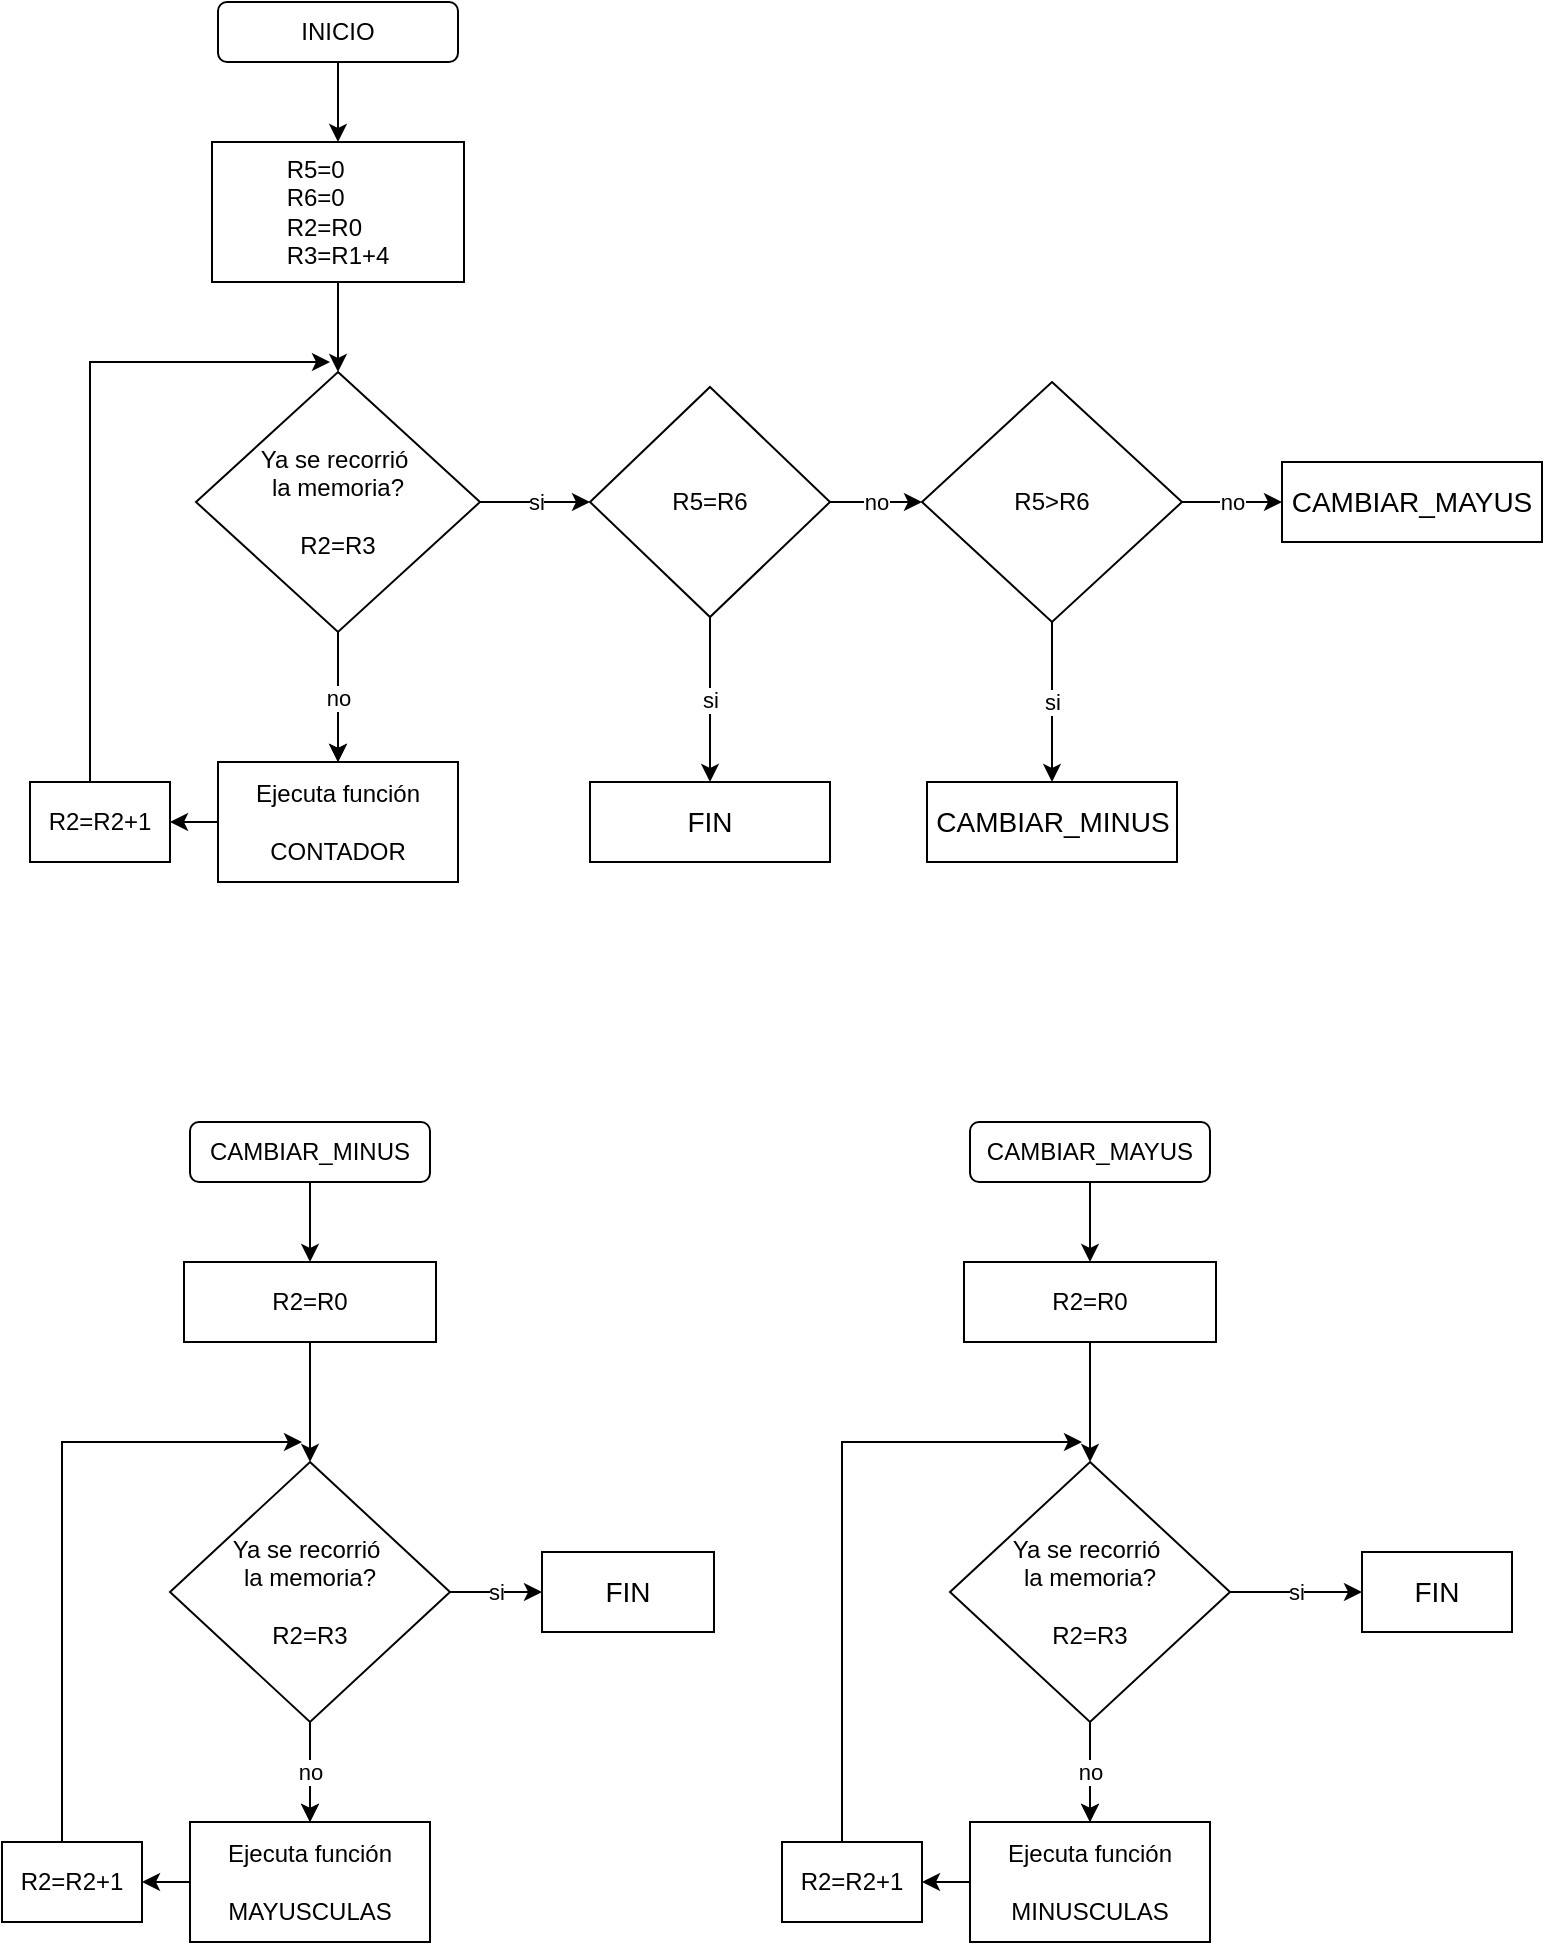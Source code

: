 <mxfile version="13.8.0" type="github" pages="3">
  <diagram id="C5RBs43oDa-KdzZeNtuy" name="Page-1">
    <mxGraphModel dx="1422" dy="705" grid="1" gridSize="10" guides="1" tooltips="1" connect="1" arrows="1" fold="1" page="1" pageScale="1" pageWidth="827" pageHeight="1169" math="0" shadow="0">
      <root>
        <mxCell id="WIyWlLk6GJQsqaUBKTNV-0" />
        <mxCell id="WIyWlLk6GJQsqaUBKTNV-1" parent="WIyWlLk6GJQsqaUBKTNV-0" />
        <mxCell id="89t1K8inDwd8tsoA2nRW-6" style="edgeStyle=orthogonalEdgeStyle;rounded=0;orthogonalLoop=1;jettySize=auto;html=1;" edge="1" parent="WIyWlLk6GJQsqaUBKTNV-1" source="89t1K8inDwd8tsoA2nRW-0" target="89t1K8inDwd8tsoA2nRW-1">
          <mxGeometry relative="1" as="geometry" />
        </mxCell>
        <mxCell id="89t1K8inDwd8tsoA2nRW-0" value="INICIO" style="rounded=1;whiteSpace=wrap;html=1;" vertex="1" parent="WIyWlLk6GJQsqaUBKTNV-1">
          <mxGeometry x="148" y="40" width="120" height="30" as="geometry" />
        </mxCell>
        <mxCell id="89t1K8inDwd8tsoA2nRW-7" style="edgeStyle=orthogonalEdgeStyle;rounded=0;orthogonalLoop=1;jettySize=auto;html=1;" edge="1" parent="WIyWlLk6GJQsqaUBKTNV-1" source="89t1K8inDwd8tsoA2nRW-1" target="89t1K8inDwd8tsoA2nRW-2">
          <mxGeometry relative="1" as="geometry" />
        </mxCell>
        <mxCell id="89t1K8inDwd8tsoA2nRW-1" value="&lt;div style=&quot;text-align: justify&quot;&gt;&lt;span&gt;R5=0&lt;/span&gt;&lt;/div&gt;&lt;div style=&quot;text-align: justify&quot;&gt;&lt;span&gt;R6=0&lt;/span&gt;&lt;/div&gt;&lt;div style=&quot;text-align: justify&quot;&gt;&lt;span&gt;R2=R0&lt;/span&gt;&lt;/div&gt;&lt;div style=&quot;text-align: justify&quot;&gt;&lt;span&gt;R3=R1+4&lt;/span&gt;&lt;/div&gt;" style="rounded=0;whiteSpace=wrap;html=1;align=center;" vertex="1" parent="WIyWlLk6GJQsqaUBKTNV-1">
          <mxGeometry x="145" y="110" width="126" height="70" as="geometry" />
        </mxCell>
        <mxCell id="89t1K8inDwd8tsoA2nRW-8" style="edgeStyle=orthogonalEdgeStyle;rounded=0;orthogonalLoop=1;jettySize=auto;html=1;" edge="1" parent="WIyWlLk6GJQsqaUBKTNV-1" source="89t1K8inDwd8tsoA2nRW-2" target="89t1K8inDwd8tsoA2nRW-3">
          <mxGeometry relative="1" as="geometry" />
        </mxCell>
        <mxCell id="89t1K8inDwd8tsoA2nRW-13" value="no" style="edgeStyle=orthogonalEdgeStyle;rounded=0;orthogonalLoop=1;jettySize=auto;html=1;" edge="1" parent="WIyWlLk6GJQsqaUBKTNV-1" source="89t1K8inDwd8tsoA2nRW-2" target="89t1K8inDwd8tsoA2nRW-3">
          <mxGeometry relative="1" as="geometry" />
        </mxCell>
        <mxCell id="89t1K8inDwd8tsoA2nRW-25" value="si" style="edgeStyle=orthogonalEdgeStyle;rounded=0;orthogonalLoop=1;jettySize=auto;html=1;entryX=0;entryY=0.5;entryDx=0;entryDy=0;" edge="1" parent="WIyWlLk6GJQsqaUBKTNV-1" source="89t1K8inDwd8tsoA2nRW-2" target="89t1K8inDwd8tsoA2nRW-14">
          <mxGeometry relative="1" as="geometry" />
        </mxCell>
        <mxCell id="89t1K8inDwd8tsoA2nRW-2" value="Ya se recorrió&amp;nbsp;&lt;br&gt;la memoria?&lt;br&gt;&lt;br&gt;R2=R3" style="rhombus;whiteSpace=wrap;html=1;" vertex="1" parent="WIyWlLk6GJQsqaUBKTNV-1">
          <mxGeometry x="137" y="225" width="142" height="130" as="geometry" />
        </mxCell>
        <mxCell id="89t1K8inDwd8tsoA2nRW-9" style="edgeStyle=orthogonalEdgeStyle;rounded=0;orthogonalLoop=1;jettySize=auto;html=1;" edge="1" parent="WIyWlLk6GJQsqaUBKTNV-1" source="89t1K8inDwd8tsoA2nRW-3" target="89t1K8inDwd8tsoA2nRW-4">
          <mxGeometry relative="1" as="geometry" />
        </mxCell>
        <mxCell id="89t1K8inDwd8tsoA2nRW-3" value="Ejecuta función&lt;br&gt;&lt;br&gt;CONTADOR" style="rounded=0;whiteSpace=wrap;html=1;" vertex="1" parent="WIyWlLk6GJQsqaUBKTNV-1">
          <mxGeometry x="148" y="420" width="120" height="60" as="geometry" />
        </mxCell>
        <mxCell id="89t1K8inDwd8tsoA2nRW-12" style="edgeStyle=orthogonalEdgeStyle;rounded=0;orthogonalLoop=1;jettySize=auto;html=1;" edge="1" parent="WIyWlLk6GJQsqaUBKTNV-1" source="89t1K8inDwd8tsoA2nRW-4">
          <mxGeometry relative="1" as="geometry">
            <mxPoint x="204" y="220" as="targetPoint" />
            <Array as="points">
              <mxPoint x="84" y="220" />
            </Array>
          </mxGeometry>
        </mxCell>
        <mxCell id="89t1K8inDwd8tsoA2nRW-4" value="R2=R2+1" style="rounded=0;whiteSpace=wrap;html=1;" vertex="1" parent="WIyWlLk6GJQsqaUBKTNV-1">
          <mxGeometry x="54" y="430" width="70" height="40" as="geometry" />
        </mxCell>
        <mxCell id="89t1K8inDwd8tsoA2nRW-18" value="si" style="edgeStyle=orthogonalEdgeStyle;rounded=0;orthogonalLoop=1;jettySize=auto;html=1;entryX=0.5;entryY=0;entryDx=0;entryDy=0;" edge="1" parent="WIyWlLk6GJQsqaUBKTNV-1" source="89t1K8inDwd8tsoA2nRW-14" target="89t1K8inDwd8tsoA2nRW-16">
          <mxGeometry relative="1" as="geometry" />
        </mxCell>
        <mxCell id="89t1K8inDwd8tsoA2nRW-20" value="no" style="edgeStyle=orthogonalEdgeStyle;rounded=0;orthogonalLoop=1;jettySize=auto;html=1;entryX=0;entryY=0.5;entryDx=0;entryDy=0;" edge="1" parent="WIyWlLk6GJQsqaUBKTNV-1" source="89t1K8inDwd8tsoA2nRW-14" target="89t1K8inDwd8tsoA2nRW-19">
          <mxGeometry relative="1" as="geometry" />
        </mxCell>
        <mxCell id="89t1K8inDwd8tsoA2nRW-14" value="R5=R6" style="rhombus;whiteSpace=wrap;html=1;" vertex="1" parent="WIyWlLk6GJQsqaUBKTNV-1">
          <mxGeometry x="334" y="232.5" width="120" height="115" as="geometry" />
        </mxCell>
        <mxCell id="89t1K8inDwd8tsoA2nRW-16" value="&lt;font style=&quot;font-size: 14px&quot;&gt;FIN&lt;/font&gt;" style="rounded=0;whiteSpace=wrap;html=1;" vertex="1" parent="WIyWlLk6GJQsqaUBKTNV-1">
          <mxGeometry x="334" y="430" width="120" height="40" as="geometry" />
        </mxCell>
        <mxCell id="89t1K8inDwd8tsoA2nRW-22" value="si" style="edgeStyle=orthogonalEdgeStyle;rounded=0;orthogonalLoop=1;jettySize=auto;html=1;" edge="1" parent="WIyWlLk6GJQsqaUBKTNV-1" source="89t1K8inDwd8tsoA2nRW-19" target="89t1K8inDwd8tsoA2nRW-21">
          <mxGeometry relative="1" as="geometry" />
        </mxCell>
        <mxCell id="89t1K8inDwd8tsoA2nRW-24" value="no" style="edgeStyle=orthogonalEdgeStyle;rounded=0;orthogonalLoop=1;jettySize=auto;html=1;entryX=0;entryY=0.5;entryDx=0;entryDy=0;" edge="1" parent="WIyWlLk6GJQsqaUBKTNV-1" source="89t1K8inDwd8tsoA2nRW-19" target="89t1K8inDwd8tsoA2nRW-23">
          <mxGeometry relative="1" as="geometry" />
        </mxCell>
        <mxCell id="89t1K8inDwd8tsoA2nRW-19" value="&lt;font style=&quot;font-size: 12px ; background-color: rgb(255 , 255 , 255)&quot;&gt;R5&amp;gt;R6&lt;/font&gt;" style="rhombus;whiteSpace=wrap;html=1;" vertex="1" parent="WIyWlLk6GJQsqaUBKTNV-1">
          <mxGeometry x="500" y="230" width="130" height="120" as="geometry" />
        </mxCell>
        <mxCell id="89t1K8inDwd8tsoA2nRW-21" value="&lt;span style=&quot;font-size: 14px&quot;&gt;CAMBIAR_MINUS&lt;/span&gt;" style="rounded=0;whiteSpace=wrap;html=1;" vertex="1" parent="WIyWlLk6GJQsqaUBKTNV-1">
          <mxGeometry x="502.5" y="430" width="125" height="40" as="geometry" />
        </mxCell>
        <mxCell id="89t1K8inDwd8tsoA2nRW-23" value="&lt;span style=&quot;font-size: 14px&quot;&gt;CAMBIAR_MAYUS&lt;/span&gt;" style="rounded=0;whiteSpace=wrap;html=1;" vertex="1" parent="WIyWlLk6GJQsqaUBKTNV-1">
          <mxGeometry x="680" y="270" width="130" height="40" as="geometry" />
        </mxCell>
        <mxCell id="89t1K8inDwd8tsoA2nRW-26" style="edgeStyle=orthogonalEdgeStyle;rounded=0;orthogonalLoop=1;jettySize=auto;html=1;" edge="1" parent="WIyWlLk6GJQsqaUBKTNV-1" source="89t1K8inDwd8tsoA2nRW-27" target="89t1K8inDwd8tsoA2nRW-29">
          <mxGeometry relative="1" as="geometry" />
        </mxCell>
        <mxCell id="89t1K8inDwd8tsoA2nRW-27" value="CAMBIAR_MINUS" style="rounded=1;whiteSpace=wrap;html=1;" vertex="1" parent="WIyWlLk6GJQsqaUBKTNV-1">
          <mxGeometry x="134" y="600" width="120" height="30" as="geometry" />
        </mxCell>
        <mxCell id="89t1K8inDwd8tsoA2nRW-28" style="edgeStyle=orthogonalEdgeStyle;rounded=0;orthogonalLoop=1;jettySize=auto;html=1;" edge="1" parent="WIyWlLk6GJQsqaUBKTNV-1" source="89t1K8inDwd8tsoA2nRW-29" target="89t1K8inDwd8tsoA2nRW-32">
          <mxGeometry relative="1" as="geometry" />
        </mxCell>
        <mxCell id="89t1K8inDwd8tsoA2nRW-29" value="&lt;div style=&quot;text-align: justify&quot;&gt;&lt;br&gt;&lt;/div&gt;&lt;div style=&quot;text-align: justify&quot;&gt;&lt;span&gt;R2=R0&lt;/span&gt;&lt;/div&gt;&lt;div style=&quot;text-align: justify&quot;&gt;&lt;br&gt;&lt;/div&gt;" style="rounded=0;whiteSpace=wrap;html=1;align=center;" vertex="1" parent="WIyWlLk6GJQsqaUBKTNV-1">
          <mxGeometry x="131" y="670" width="126" height="40" as="geometry" />
        </mxCell>
        <mxCell id="89t1K8inDwd8tsoA2nRW-30" style="edgeStyle=orthogonalEdgeStyle;rounded=0;orthogonalLoop=1;jettySize=auto;html=1;" edge="1" parent="WIyWlLk6GJQsqaUBKTNV-1" source="89t1K8inDwd8tsoA2nRW-32" target="89t1K8inDwd8tsoA2nRW-34">
          <mxGeometry relative="1" as="geometry" />
        </mxCell>
        <mxCell id="89t1K8inDwd8tsoA2nRW-31" value="no" style="edgeStyle=orthogonalEdgeStyle;rounded=0;orthogonalLoop=1;jettySize=auto;html=1;" edge="1" parent="WIyWlLk6GJQsqaUBKTNV-1" source="89t1K8inDwd8tsoA2nRW-32" target="89t1K8inDwd8tsoA2nRW-34">
          <mxGeometry relative="1" as="geometry" />
        </mxCell>
        <mxCell id="e7DzdeP_VQEcc4Z1_HBv-3" value="si" style="edgeStyle=orthogonalEdgeStyle;rounded=0;orthogonalLoop=1;jettySize=auto;html=1;" edge="1" parent="WIyWlLk6GJQsqaUBKTNV-1" source="89t1K8inDwd8tsoA2nRW-32" target="e7DzdeP_VQEcc4Z1_HBv-0">
          <mxGeometry relative="1" as="geometry" />
        </mxCell>
        <mxCell id="89t1K8inDwd8tsoA2nRW-32" value="Ya se recorrió&amp;nbsp;&lt;br&gt;la memoria?&lt;br&gt;&lt;br&gt;R2=R3" style="rhombus;whiteSpace=wrap;html=1;" vertex="1" parent="WIyWlLk6GJQsqaUBKTNV-1">
          <mxGeometry x="124" y="770" width="140" height="130" as="geometry" />
        </mxCell>
        <mxCell id="89t1K8inDwd8tsoA2nRW-33" style="edgeStyle=orthogonalEdgeStyle;rounded=0;orthogonalLoop=1;jettySize=auto;html=1;" edge="1" parent="WIyWlLk6GJQsqaUBKTNV-1" source="89t1K8inDwd8tsoA2nRW-34" target="89t1K8inDwd8tsoA2nRW-36">
          <mxGeometry relative="1" as="geometry" />
        </mxCell>
        <mxCell id="89t1K8inDwd8tsoA2nRW-34" value="Ejecuta función&lt;br&gt;&lt;br&gt;MAYUSCULAS" style="rounded=0;whiteSpace=wrap;html=1;" vertex="1" parent="WIyWlLk6GJQsqaUBKTNV-1">
          <mxGeometry x="134" y="950" width="120" height="60" as="geometry" />
        </mxCell>
        <mxCell id="89t1K8inDwd8tsoA2nRW-35" style="edgeStyle=orthogonalEdgeStyle;rounded=0;orthogonalLoop=1;jettySize=auto;html=1;" edge="1" parent="WIyWlLk6GJQsqaUBKTNV-1" source="89t1K8inDwd8tsoA2nRW-36">
          <mxGeometry relative="1" as="geometry">
            <mxPoint x="190" y="760" as="targetPoint" />
            <Array as="points">
              <mxPoint x="70" y="760" />
            </Array>
          </mxGeometry>
        </mxCell>
        <mxCell id="89t1K8inDwd8tsoA2nRW-36" value="R2=R2+1" style="rounded=0;whiteSpace=wrap;html=1;" vertex="1" parent="WIyWlLk6GJQsqaUBKTNV-1">
          <mxGeometry x="40" y="960" width="70" height="40" as="geometry" />
        </mxCell>
        <mxCell id="89t1K8inDwd8tsoA2nRW-48" style="edgeStyle=orthogonalEdgeStyle;rounded=0;orthogonalLoop=1;jettySize=auto;html=1;" edge="1" parent="WIyWlLk6GJQsqaUBKTNV-1" source="89t1K8inDwd8tsoA2nRW-49" target="89t1K8inDwd8tsoA2nRW-51">
          <mxGeometry relative="1" as="geometry" />
        </mxCell>
        <mxCell id="89t1K8inDwd8tsoA2nRW-49" value="CAMBIAR_MAYUS" style="rounded=1;whiteSpace=wrap;html=1;" vertex="1" parent="WIyWlLk6GJQsqaUBKTNV-1">
          <mxGeometry x="524" y="600" width="120" height="30" as="geometry" />
        </mxCell>
        <mxCell id="89t1K8inDwd8tsoA2nRW-50" style="edgeStyle=orthogonalEdgeStyle;rounded=0;orthogonalLoop=1;jettySize=auto;html=1;" edge="1" parent="WIyWlLk6GJQsqaUBKTNV-1" source="89t1K8inDwd8tsoA2nRW-51" target="89t1K8inDwd8tsoA2nRW-54">
          <mxGeometry relative="1" as="geometry" />
        </mxCell>
        <mxCell id="89t1K8inDwd8tsoA2nRW-51" value="&lt;div style=&quot;text-align: justify&quot;&gt;&lt;br&gt;&lt;/div&gt;&lt;div style=&quot;text-align: justify&quot;&gt;&lt;span&gt;R2=R0&lt;/span&gt;&lt;/div&gt;&lt;div style=&quot;text-align: justify&quot;&gt;&lt;br&gt;&lt;/div&gt;" style="rounded=0;whiteSpace=wrap;html=1;align=center;" vertex="1" parent="WIyWlLk6GJQsqaUBKTNV-1">
          <mxGeometry x="521" y="670" width="126" height="40" as="geometry" />
        </mxCell>
        <mxCell id="89t1K8inDwd8tsoA2nRW-52" style="edgeStyle=orthogonalEdgeStyle;rounded=0;orthogonalLoop=1;jettySize=auto;html=1;" edge="1" parent="WIyWlLk6GJQsqaUBKTNV-1" source="89t1K8inDwd8tsoA2nRW-54" target="89t1K8inDwd8tsoA2nRW-56">
          <mxGeometry relative="1" as="geometry" />
        </mxCell>
        <mxCell id="89t1K8inDwd8tsoA2nRW-53" value="no" style="edgeStyle=orthogonalEdgeStyle;rounded=0;orthogonalLoop=1;jettySize=auto;html=1;" edge="1" parent="WIyWlLk6GJQsqaUBKTNV-1" source="89t1K8inDwd8tsoA2nRW-54" target="89t1K8inDwd8tsoA2nRW-56">
          <mxGeometry relative="1" as="geometry" />
        </mxCell>
        <mxCell id="e7DzdeP_VQEcc4Z1_HBv-2" value="si" style="edgeStyle=orthogonalEdgeStyle;rounded=0;orthogonalLoop=1;jettySize=auto;html=1;entryX=0;entryY=0.5;entryDx=0;entryDy=0;" edge="1" parent="WIyWlLk6GJQsqaUBKTNV-1" source="89t1K8inDwd8tsoA2nRW-54" target="e7DzdeP_VQEcc4Z1_HBv-1">
          <mxGeometry relative="1" as="geometry" />
        </mxCell>
        <mxCell id="89t1K8inDwd8tsoA2nRW-54" value="Ya se recorrió&amp;nbsp;&lt;br&gt;la memoria?&lt;br&gt;&lt;br&gt;R2=R3" style="rhombus;whiteSpace=wrap;html=1;" vertex="1" parent="WIyWlLk6GJQsqaUBKTNV-1">
          <mxGeometry x="514" y="770" width="140" height="130" as="geometry" />
        </mxCell>
        <mxCell id="89t1K8inDwd8tsoA2nRW-55" style="edgeStyle=orthogonalEdgeStyle;rounded=0;orthogonalLoop=1;jettySize=auto;html=1;" edge="1" parent="WIyWlLk6GJQsqaUBKTNV-1" source="89t1K8inDwd8tsoA2nRW-56" target="89t1K8inDwd8tsoA2nRW-58">
          <mxGeometry relative="1" as="geometry" />
        </mxCell>
        <mxCell id="89t1K8inDwd8tsoA2nRW-56" value="Ejecuta función&lt;br&gt;&lt;br&gt;MINUSCULAS" style="rounded=0;whiteSpace=wrap;html=1;" vertex="1" parent="WIyWlLk6GJQsqaUBKTNV-1">
          <mxGeometry x="524" y="950" width="120" height="60" as="geometry" />
        </mxCell>
        <mxCell id="89t1K8inDwd8tsoA2nRW-57" style="edgeStyle=orthogonalEdgeStyle;rounded=0;orthogonalLoop=1;jettySize=auto;html=1;" edge="1" parent="WIyWlLk6GJQsqaUBKTNV-1" source="89t1K8inDwd8tsoA2nRW-58">
          <mxGeometry relative="1" as="geometry">
            <mxPoint x="580" y="760" as="targetPoint" />
            <Array as="points">
              <mxPoint x="460" y="760" />
            </Array>
          </mxGeometry>
        </mxCell>
        <mxCell id="89t1K8inDwd8tsoA2nRW-58" value="R2=R2+1" style="rounded=0;whiteSpace=wrap;html=1;" vertex="1" parent="WIyWlLk6GJQsqaUBKTNV-1">
          <mxGeometry x="430" y="960" width="70" height="40" as="geometry" />
        </mxCell>
        <mxCell id="e7DzdeP_VQEcc4Z1_HBv-0" value="&lt;font style=&quot;font-size: 14px&quot;&gt;FIN&lt;/font&gt;" style="rounded=0;whiteSpace=wrap;html=1;" vertex="1" parent="WIyWlLk6GJQsqaUBKTNV-1">
          <mxGeometry x="310" y="815" width="86" height="40" as="geometry" />
        </mxCell>
        <mxCell id="e7DzdeP_VQEcc4Z1_HBv-1" value="&lt;font style=&quot;font-size: 14px&quot;&gt;FIN&lt;/font&gt;" style="rounded=0;whiteSpace=wrap;html=1;" vertex="1" parent="WIyWlLk6GJQsqaUBKTNV-1">
          <mxGeometry x="720" y="815" width="75" height="40" as="geometry" />
        </mxCell>
      </root>
    </mxGraphModel>
  </diagram>
  <diagram id="hPg3L0l-vN3o6uBZXiC8" name="CONTADOR">
    <mxGraphModel dx="1422" dy="705" grid="1" gridSize="10" guides="1" tooltips="1" connect="1" arrows="1" fold="1" page="1" pageScale="1" pageWidth="827" pageHeight="1169" math="0" shadow="0">
      <root>
        <mxCell id="yvXmaupym0Mjl4cTdjL--0" />
        <mxCell id="yvXmaupym0Mjl4cTdjL--1" parent="yvXmaupym0Mjl4cTdjL--0" />
        <mxCell id="CXgjUlLsjVravbrDy720-7" value="" style="edgeStyle=orthogonalEdgeStyle;rounded=0;orthogonalLoop=1;jettySize=auto;html=1;" edge="1" parent="yvXmaupym0Mjl4cTdjL--1" target="CXgjUlLsjVravbrDy720-3">
          <mxGeometry relative="1" as="geometry">
            <mxPoint x="100" y="80" as="sourcePoint" />
          </mxGeometry>
        </mxCell>
        <mxCell id="CXgjUlLsjVravbrDy720-10" value="si" style="edgeStyle=orthogonalEdgeStyle;rounded=0;orthogonalLoop=1;jettySize=auto;html=1;entryX=0;entryY=0.5;entryDx=0;entryDy=0;" edge="1" parent="yvXmaupym0Mjl4cTdjL--1" source="CXgjUlLsjVravbrDy720-3" target="CXgjUlLsjVravbrDy720-8">
          <mxGeometry relative="1" as="geometry" />
        </mxCell>
        <mxCell id="CXgjUlLsjVravbrDy720-11" value="no" style="edgeStyle=orthogonalEdgeStyle;rounded=0;orthogonalLoop=1;jettySize=auto;html=1;entryX=0.5;entryY=0;entryDx=0;entryDy=0;" edge="1" parent="yvXmaupym0Mjl4cTdjL--1" source="CXgjUlLsjVravbrDy720-3" target="CXgjUlLsjVravbrDy720-14">
          <mxGeometry relative="1" as="geometry">
            <mxPoint x="100" y="240" as="targetPoint" />
          </mxGeometry>
        </mxCell>
        <mxCell id="CXgjUlLsjVravbrDy720-3" value="R4=a" style="rhombus;whiteSpace=wrap;html=1;" vertex="1" parent="yvXmaupym0Mjl4cTdjL--1">
          <mxGeometry x="50" y="140" width="100" height="90" as="geometry" />
        </mxCell>
        <mxCell id="CXgjUlLsjVravbrDy720-30" style="edgeStyle=orthogonalEdgeStyle;rounded=0;orthogonalLoop=1;jettySize=auto;html=1;" edge="1" parent="yvXmaupym0Mjl4cTdjL--1" source="CXgjUlLsjVravbrDy720-8" target="CXgjUlLsjVravbrDy720-28">
          <mxGeometry relative="1" as="geometry" />
        </mxCell>
        <mxCell id="CXgjUlLsjVravbrDy720-8" value="cuenta minúscula&lt;br&gt;R6=R6+1&lt;br&gt;" style="rounded=0;whiteSpace=wrap;html=1;" vertex="1" parent="yvXmaupym0Mjl4cTdjL--1">
          <mxGeometry x="200" y="160" width="120" height="50" as="geometry" />
        </mxCell>
        <mxCell id="CXgjUlLsjVravbrDy720-35" style="edgeStyle=orthogonalEdgeStyle;rounded=0;orthogonalLoop=1;jettySize=auto;html=1;entryX=0.5;entryY=0;entryDx=0;entryDy=0;" edge="1" parent="yvXmaupym0Mjl4cTdjL--1" source="CXgjUlLsjVravbrDy720-12" target="CXgjUlLsjVravbrDy720-31">
          <mxGeometry relative="1" as="geometry" />
        </mxCell>
        <mxCell id="CXgjUlLsjVravbrDy720-12" value="cuenta minúscula&lt;br&gt;R6=R6+1" style="rounded=0;whiteSpace=wrap;html=1;" vertex="1" parent="yvXmaupym0Mjl4cTdjL--1">
          <mxGeometry x="200" y="350" width="120" height="50" as="geometry" />
        </mxCell>
        <mxCell id="CXgjUlLsjVravbrDy720-18" value="si" style="edgeStyle=orthogonalEdgeStyle;rounded=0;orthogonalLoop=1;jettySize=auto;html=1;" edge="1" parent="yvXmaupym0Mjl4cTdjL--1" source="CXgjUlLsjVravbrDy720-14" target="CXgjUlLsjVravbrDy720-12">
          <mxGeometry relative="1" as="geometry" />
        </mxCell>
        <mxCell id="CXgjUlLsjVravbrDy720-20" value="no" style="edgeStyle=orthogonalEdgeStyle;rounded=0;orthogonalLoop=1;jettySize=auto;html=1;" edge="1" parent="yvXmaupym0Mjl4cTdjL--1" source="CXgjUlLsjVravbrDy720-14" target="CXgjUlLsjVravbrDy720-15">
          <mxGeometry relative="1" as="geometry" />
        </mxCell>
        <mxCell id="CXgjUlLsjVravbrDy720-14" value="R4=e" style="rhombus;whiteSpace=wrap;html=1;" vertex="1" parent="yvXmaupym0Mjl4cTdjL--1">
          <mxGeometry x="50" y="330" width="100" height="90" as="geometry" />
        </mxCell>
        <mxCell id="CXgjUlLsjVravbrDy720-21" value="si" style="edgeStyle=orthogonalEdgeStyle;rounded=0;orthogonalLoop=1;jettySize=auto;html=1;" edge="1" parent="yvXmaupym0Mjl4cTdjL--1" source="CXgjUlLsjVravbrDy720-15" target="CXgjUlLsjVravbrDy720-19">
          <mxGeometry relative="1" as="geometry" />
        </mxCell>
        <mxCell id="CXgjUlLsjVravbrDy720-22" value="no" style="edgeStyle=orthogonalEdgeStyle;rounded=0;orthogonalLoop=1;jettySize=auto;html=1;" edge="1" parent="yvXmaupym0Mjl4cTdjL--1" source="CXgjUlLsjVravbrDy720-15" target="CXgjUlLsjVravbrDy720-16">
          <mxGeometry relative="1" as="geometry" />
        </mxCell>
        <mxCell id="CXgjUlLsjVravbrDy720-15" value="R4=i" style="rhombus;whiteSpace=wrap;html=1;" vertex="1" parent="yvXmaupym0Mjl4cTdjL--1">
          <mxGeometry x="50" y="520" width="100" height="90" as="geometry" />
        </mxCell>
        <mxCell id="CXgjUlLsjVravbrDy720-23" value="no" style="edgeStyle=orthogonalEdgeStyle;rounded=0;orthogonalLoop=1;jettySize=auto;html=1;" edge="1" parent="yvXmaupym0Mjl4cTdjL--1" source="CXgjUlLsjVravbrDy720-16" target="CXgjUlLsjVravbrDy720-17">
          <mxGeometry relative="1" as="geometry" />
        </mxCell>
        <mxCell id="CXgjUlLsjVravbrDy720-25" value="si" style="edgeStyle=orthogonalEdgeStyle;rounded=0;orthogonalLoop=1;jettySize=auto;html=1;" edge="1" parent="yvXmaupym0Mjl4cTdjL--1" source="CXgjUlLsjVravbrDy720-16" target="CXgjUlLsjVravbrDy720-24">
          <mxGeometry relative="1" as="geometry" />
        </mxCell>
        <mxCell id="CXgjUlLsjVravbrDy720-16" value="R4=o" style="rhombus;whiteSpace=wrap;html=1;" vertex="1" parent="yvXmaupym0Mjl4cTdjL--1">
          <mxGeometry x="50" y="710" width="100" height="90" as="geometry" />
        </mxCell>
        <mxCell id="CXgjUlLsjVravbrDy720-27" value="si" style="edgeStyle=orthogonalEdgeStyle;rounded=0;orthogonalLoop=1;jettySize=auto;html=1;" edge="1" parent="yvXmaupym0Mjl4cTdjL--1" source="CXgjUlLsjVravbrDy720-17" target="CXgjUlLsjVravbrDy720-26">
          <mxGeometry relative="1" as="geometry" />
        </mxCell>
        <mxCell id="CXgjUlLsjVravbrDy720-70" value="no" style="edgeStyle=orthogonalEdgeStyle;rounded=0;orthogonalLoop=1;jettySize=auto;html=1;exitX=0.5;exitY=1;exitDx=0;exitDy=0;" edge="1" parent="yvXmaupym0Mjl4cTdjL--1" source="CXgjUlLsjVravbrDy720-17" target="CXgjUlLsjVravbrDy720-69">
          <mxGeometry relative="1" as="geometry" />
        </mxCell>
        <mxCell id="CXgjUlLsjVravbrDy720-17" value="R4=u" style="rhombus;whiteSpace=wrap;html=1;" vertex="1" parent="yvXmaupym0Mjl4cTdjL--1">
          <mxGeometry x="50" y="890" width="100" height="90" as="geometry" />
        </mxCell>
        <mxCell id="CXgjUlLsjVravbrDy720-36" style="edgeStyle=orthogonalEdgeStyle;rounded=0;orthogonalLoop=1;jettySize=auto;html=1;entryX=0.5;entryY=0;entryDx=0;entryDy=0;" edge="1" parent="yvXmaupym0Mjl4cTdjL--1" source="CXgjUlLsjVravbrDy720-19" target="CXgjUlLsjVravbrDy720-32">
          <mxGeometry relative="1" as="geometry" />
        </mxCell>
        <mxCell id="CXgjUlLsjVravbrDy720-19" value="cuenta minúscula&lt;br&gt;R6=R6+1" style="rounded=0;whiteSpace=wrap;html=1;" vertex="1" parent="yvXmaupym0Mjl4cTdjL--1">
          <mxGeometry x="200" y="540" width="120" height="50" as="geometry" />
        </mxCell>
        <mxCell id="CXgjUlLsjVravbrDy720-37" style="edgeStyle=orthogonalEdgeStyle;rounded=0;orthogonalLoop=1;jettySize=auto;html=1;entryX=0.5;entryY=0;entryDx=0;entryDy=0;" edge="1" parent="yvXmaupym0Mjl4cTdjL--1" source="CXgjUlLsjVravbrDy720-24" target="CXgjUlLsjVravbrDy720-33">
          <mxGeometry relative="1" as="geometry" />
        </mxCell>
        <mxCell id="CXgjUlLsjVravbrDy720-24" value="cuenta minúscula&lt;br&gt;R6=R6+1" style="rounded=0;whiteSpace=wrap;html=1;" vertex="1" parent="yvXmaupym0Mjl4cTdjL--1">
          <mxGeometry x="200" y="730" width="120" height="50" as="geometry" />
        </mxCell>
        <mxCell id="CXgjUlLsjVravbrDy720-38" style="edgeStyle=orthogonalEdgeStyle;rounded=0;orthogonalLoop=1;jettySize=auto;html=1;" edge="1" parent="yvXmaupym0Mjl4cTdjL--1" source="CXgjUlLsjVravbrDy720-26" target="CXgjUlLsjVravbrDy720-34">
          <mxGeometry relative="1" as="geometry" />
        </mxCell>
        <mxCell id="CXgjUlLsjVravbrDy720-26" value="cuenta minúscula&lt;br&gt;R6=R6+1" style="rounded=0;whiteSpace=wrap;html=1;" vertex="1" parent="yvXmaupym0Mjl4cTdjL--1">
          <mxGeometry x="200" y="910" width="120" height="50" as="geometry" />
        </mxCell>
        <mxCell id="CXgjUlLsjVravbrDy720-28" value="Se sale de la función" style="rounded=0;whiteSpace=wrap;html=1;" vertex="1" parent="yvXmaupym0Mjl4cTdjL--1">
          <mxGeometry x="200" y="240" width="120" height="30" as="geometry" />
        </mxCell>
        <mxCell id="CXgjUlLsjVravbrDy720-31" value="Se sale de la función" style="rounded=0;whiteSpace=wrap;html=1;" vertex="1" parent="yvXmaupym0Mjl4cTdjL--1">
          <mxGeometry x="200" y="430" width="120" height="30" as="geometry" />
        </mxCell>
        <mxCell id="CXgjUlLsjVravbrDy720-32" value="Se sale de la función" style="rounded=0;whiteSpace=wrap;html=1;" vertex="1" parent="yvXmaupym0Mjl4cTdjL--1">
          <mxGeometry x="200" y="630" width="120" height="30" as="geometry" />
        </mxCell>
        <mxCell id="CXgjUlLsjVravbrDy720-33" value="Se sale de la función" style="rounded=0;whiteSpace=wrap;html=1;" vertex="1" parent="yvXmaupym0Mjl4cTdjL--1">
          <mxGeometry x="200" y="820" width="120" height="30" as="geometry" />
        </mxCell>
        <mxCell id="CXgjUlLsjVravbrDy720-34" value="Se sale de la función" style="rounded=0;whiteSpace=wrap;html=1;" vertex="1" parent="yvXmaupym0Mjl4cTdjL--1">
          <mxGeometry x="200" y="990" width="120" height="30" as="geometry" />
        </mxCell>
        <mxCell id="CXgjUlLsjVravbrDy720-40" value="si" style="edgeStyle=orthogonalEdgeStyle;rounded=0;orthogonalLoop=1;jettySize=auto;html=1;entryX=0;entryY=0.5;entryDx=0;entryDy=0;" edge="1" parent="yvXmaupym0Mjl4cTdjL--1" source="CXgjUlLsjVravbrDy720-41" target="CXgjUlLsjVravbrDy720-43">
          <mxGeometry relative="1" as="geometry" />
        </mxCell>
        <mxCell id="CXgjUlLsjVravbrDy720-73" value="no" style="edgeStyle=orthogonalEdgeStyle;rounded=0;orthogonalLoop=1;jettySize=auto;html=1;" edge="1" parent="yvXmaupym0Mjl4cTdjL--1" source="CXgjUlLsjVravbrDy720-41" target="CXgjUlLsjVravbrDy720-46">
          <mxGeometry relative="1" as="geometry">
            <Array as="points">
              <mxPoint x="520" y="290" />
              <mxPoint x="520" y="290" />
            </Array>
          </mxGeometry>
        </mxCell>
        <mxCell id="CXgjUlLsjVravbrDy720-41" value="R4=A" style="rhombus;whiteSpace=wrap;html=1;" vertex="1" parent="yvXmaupym0Mjl4cTdjL--1">
          <mxGeometry x="470" y="150" width="100" height="90" as="geometry" />
        </mxCell>
        <mxCell id="CXgjUlLsjVravbrDy720-42" style="edgeStyle=orthogonalEdgeStyle;rounded=0;orthogonalLoop=1;jettySize=auto;html=1;" edge="1" parent="yvXmaupym0Mjl4cTdjL--1" source="CXgjUlLsjVravbrDy720-43" target="CXgjUlLsjVravbrDy720-44">
          <mxGeometry relative="1" as="geometry" />
        </mxCell>
        <mxCell id="CXgjUlLsjVravbrDy720-43" value="cuenta mayúscula&lt;br&gt;R5=R5+1" style="rounded=0;whiteSpace=wrap;html=1;" vertex="1" parent="yvXmaupym0Mjl4cTdjL--1">
          <mxGeometry x="620" y="170" width="120" height="50" as="geometry" />
        </mxCell>
        <mxCell id="CXgjUlLsjVravbrDy720-44" value="Se sale de la función" style="rounded=0;whiteSpace=wrap;html=1;" vertex="1" parent="yvXmaupym0Mjl4cTdjL--1">
          <mxGeometry x="620" y="250" width="120" height="30" as="geometry" />
        </mxCell>
        <mxCell id="CXgjUlLsjVravbrDy720-45" value="si" style="edgeStyle=orthogonalEdgeStyle;rounded=0;orthogonalLoop=1;jettySize=auto;html=1;entryX=0;entryY=0.5;entryDx=0;entryDy=0;" edge="1" parent="yvXmaupym0Mjl4cTdjL--1" source="CXgjUlLsjVravbrDy720-46" target="CXgjUlLsjVravbrDy720-48">
          <mxGeometry relative="1" as="geometry" />
        </mxCell>
        <mxCell id="CXgjUlLsjVravbrDy720-74" value="no" style="edgeStyle=orthogonalEdgeStyle;rounded=0;orthogonalLoop=1;jettySize=auto;html=1;" edge="1" parent="yvXmaupym0Mjl4cTdjL--1" source="CXgjUlLsjVravbrDy720-46" target="CXgjUlLsjVravbrDy720-51">
          <mxGeometry relative="1" as="geometry" />
        </mxCell>
        <mxCell id="CXgjUlLsjVravbrDy720-46" value="R4=E" style="rhombus;whiteSpace=wrap;html=1;" vertex="1" parent="yvXmaupym0Mjl4cTdjL--1">
          <mxGeometry x="470" y="340" width="100" height="90" as="geometry" />
        </mxCell>
        <mxCell id="CXgjUlLsjVravbrDy720-47" style="edgeStyle=orthogonalEdgeStyle;rounded=0;orthogonalLoop=1;jettySize=auto;html=1;" edge="1" parent="yvXmaupym0Mjl4cTdjL--1" source="CXgjUlLsjVravbrDy720-48" target="CXgjUlLsjVravbrDy720-49">
          <mxGeometry relative="1" as="geometry" />
        </mxCell>
        <mxCell id="CXgjUlLsjVravbrDy720-48" value="cuenta mayúscula&lt;br&gt;R5=R5+1" style="rounded=0;whiteSpace=wrap;html=1;" vertex="1" parent="yvXmaupym0Mjl4cTdjL--1">
          <mxGeometry x="620" y="360" width="120" height="50" as="geometry" />
        </mxCell>
        <mxCell id="CXgjUlLsjVravbrDy720-49" value="Se sale de la función" style="rounded=0;whiteSpace=wrap;html=1;" vertex="1" parent="yvXmaupym0Mjl4cTdjL--1">
          <mxGeometry x="620" y="440" width="120" height="30" as="geometry" />
        </mxCell>
        <mxCell id="CXgjUlLsjVravbrDy720-50" value="si" style="edgeStyle=orthogonalEdgeStyle;rounded=0;orthogonalLoop=1;jettySize=auto;html=1;entryX=0;entryY=0.5;entryDx=0;entryDy=0;" edge="1" parent="yvXmaupym0Mjl4cTdjL--1" source="CXgjUlLsjVravbrDy720-51" target="CXgjUlLsjVravbrDy720-53">
          <mxGeometry relative="1" as="geometry" />
        </mxCell>
        <mxCell id="CXgjUlLsjVravbrDy720-75" value="no" style="edgeStyle=orthogonalEdgeStyle;rounded=0;orthogonalLoop=1;jettySize=auto;html=1;entryX=0.5;entryY=0;entryDx=0;entryDy=0;" edge="1" parent="yvXmaupym0Mjl4cTdjL--1" source="CXgjUlLsjVravbrDy720-51" target="CXgjUlLsjVravbrDy720-56">
          <mxGeometry relative="1" as="geometry" />
        </mxCell>
        <mxCell id="CXgjUlLsjVravbrDy720-51" value="R4=I" style="rhombus;whiteSpace=wrap;html=1;" vertex="1" parent="yvXmaupym0Mjl4cTdjL--1">
          <mxGeometry x="470" y="530" width="100" height="90" as="geometry" />
        </mxCell>
        <mxCell id="CXgjUlLsjVravbrDy720-52" style="edgeStyle=orthogonalEdgeStyle;rounded=0;orthogonalLoop=1;jettySize=auto;html=1;" edge="1" parent="yvXmaupym0Mjl4cTdjL--1" source="CXgjUlLsjVravbrDy720-53" target="CXgjUlLsjVravbrDy720-54">
          <mxGeometry relative="1" as="geometry" />
        </mxCell>
        <mxCell id="CXgjUlLsjVravbrDy720-53" value="cuenta mayúscula&lt;br&gt;R5=R5+1" style="rounded=0;whiteSpace=wrap;html=1;" vertex="1" parent="yvXmaupym0Mjl4cTdjL--1">
          <mxGeometry x="620" y="550" width="120" height="50" as="geometry" />
        </mxCell>
        <mxCell id="CXgjUlLsjVravbrDy720-54" value="Se sale de la función" style="rounded=0;whiteSpace=wrap;html=1;" vertex="1" parent="yvXmaupym0Mjl4cTdjL--1">
          <mxGeometry x="620" y="630" width="120" height="30" as="geometry" />
        </mxCell>
        <mxCell id="CXgjUlLsjVravbrDy720-55" value="si" style="edgeStyle=orthogonalEdgeStyle;rounded=0;orthogonalLoop=1;jettySize=auto;html=1;entryX=0;entryY=0.5;entryDx=0;entryDy=0;" edge="1" parent="yvXmaupym0Mjl4cTdjL--1" source="CXgjUlLsjVravbrDy720-56" target="CXgjUlLsjVravbrDy720-58">
          <mxGeometry relative="1" as="geometry" />
        </mxCell>
        <mxCell id="CXgjUlLsjVravbrDy720-76" value="no" style="edgeStyle=orthogonalEdgeStyle;rounded=0;orthogonalLoop=1;jettySize=auto;html=1;" edge="1" parent="yvXmaupym0Mjl4cTdjL--1" source="CXgjUlLsjVravbrDy720-56" target="CXgjUlLsjVravbrDy720-61">
          <mxGeometry relative="1" as="geometry" />
        </mxCell>
        <mxCell id="CXgjUlLsjVravbrDy720-56" value="R4=O" style="rhombus;whiteSpace=wrap;html=1;" vertex="1" parent="yvXmaupym0Mjl4cTdjL--1">
          <mxGeometry x="470" y="710" width="100" height="90" as="geometry" />
        </mxCell>
        <mxCell id="CXgjUlLsjVravbrDy720-57" style="edgeStyle=orthogonalEdgeStyle;rounded=0;orthogonalLoop=1;jettySize=auto;html=1;" edge="1" parent="yvXmaupym0Mjl4cTdjL--1" source="CXgjUlLsjVravbrDy720-58" target="CXgjUlLsjVravbrDy720-59">
          <mxGeometry relative="1" as="geometry" />
        </mxCell>
        <mxCell id="CXgjUlLsjVravbrDy720-58" value="cuenta mayúscula&lt;br&gt;R5=R5+1" style="rounded=0;whiteSpace=wrap;html=1;" vertex="1" parent="yvXmaupym0Mjl4cTdjL--1">
          <mxGeometry x="620" y="730" width="120" height="50" as="geometry" />
        </mxCell>
        <mxCell id="CXgjUlLsjVravbrDy720-59" value="Se sale de la función" style="rounded=0;whiteSpace=wrap;html=1;" vertex="1" parent="yvXmaupym0Mjl4cTdjL--1">
          <mxGeometry x="620" y="810" width="120" height="30" as="geometry" />
        </mxCell>
        <mxCell id="CXgjUlLsjVravbrDy720-60" value="si" style="edgeStyle=orthogonalEdgeStyle;rounded=0;orthogonalLoop=1;jettySize=auto;html=1;entryX=0;entryY=0.5;entryDx=0;entryDy=0;" edge="1" parent="yvXmaupym0Mjl4cTdjL--1" source="CXgjUlLsjVravbrDy720-61" target="CXgjUlLsjVravbrDy720-63">
          <mxGeometry relative="1" as="geometry" />
        </mxCell>
        <mxCell id="CXgjUlLsjVravbrDy720-79" value="no" style="edgeStyle=orthogonalEdgeStyle;rounded=0;orthogonalLoop=1;jettySize=auto;html=1;" edge="1" parent="yvXmaupym0Mjl4cTdjL--1" source="CXgjUlLsjVravbrDy720-61" target="CXgjUlLsjVravbrDy720-78">
          <mxGeometry relative="1" as="geometry" />
        </mxCell>
        <mxCell id="CXgjUlLsjVravbrDy720-61" value="R4=U" style="rhombus;whiteSpace=wrap;html=1;" vertex="1" parent="yvXmaupym0Mjl4cTdjL--1">
          <mxGeometry x="470" y="900" width="100" height="90" as="geometry" />
        </mxCell>
        <mxCell id="CXgjUlLsjVravbrDy720-62" style="edgeStyle=orthogonalEdgeStyle;rounded=0;orthogonalLoop=1;jettySize=auto;html=1;" edge="1" parent="yvXmaupym0Mjl4cTdjL--1" source="CXgjUlLsjVravbrDy720-63" target="CXgjUlLsjVravbrDy720-64">
          <mxGeometry relative="1" as="geometry" />
        </mxCell>
        <mxCell id="CXgjUlLsjVravbrDy720-63" value="cuenta mayúscula&lt;br&gt;R5=R5+1" style="rounded=0;whiteSpace=wrap;html=1;" vertex="1" parent="yvXmaupym0Mjl4cTdjL--1">
          <mxGeometry x="620" y="920" width="120" height="50" as="geometry" />
        </mxCell>
        <mxCell id="CXgjUlLsjVravbrDy720-64" value="Se sale de la función" style="rounded=0;whiteSpace=wrap;html=1;" vertex="1" parent="yvXmaupym0Mjl4cTdjL--1">
          <mxGeometry x="620" y="1000" width="120" height="30" as="geometry" />
        </mxCell>
        <mxCell id="CXgjUlLsjVravbrDy720-68" value="CONTADOR" style="rounded=1;whiteSpace=wrap;html=1;" vertex="1" parent="yvXmaupym0Mjl4cTdjL--1">
          <mxGeometry x="40" y="20" width="120" height="60" as="geometry" />
        </mxCell>
        <mxCell id="CXgjUlLsjVravbrDy720-69" value="AAA" style="ellipse;whiteSpace=wrap;html=1;aspect=fixed;" vertex="1" parent="yvXmaupym0Mjl4cTdjL--1">
          <mxGeometry x="75" y="1050" width="50" height="50" as="geometry" />
        </mxCell>
        <mxCell id="CXgjUlLsjVravbrDy720-72" style="edgeStyle=orthogonalEdgeStyle;rounded=0;orthogonalLoop=1;jettySize=auto;html=1;" edge="1" parent="yvXmaupym0Mjl4cTdjL--1" source="CXgjUlLsjVravbrDy720-71" target="CXgjUlLsjVravbrDy720-41">
          <mxGeometry relative="1" as="geometry" />
        </mxCell>
        <mxCell id="CXgjUlLsjVravbrDy720-71" value="AAA" style="ellipse;whiteSpace=wrap;html=1;aspect=fixed;" vertex="1" parent="yvXmaupym0Mjl4cTdjL--1">
          <mxGeometry x="495" y="50" width="50" height="50" as="geometry" />
        </mxCell>
        <mxCell id="CXgjUlLsjVravbrDy720-78" value="Se sale de la función" style="rounded=0;whiteSpace=wrap;html=1;" vertex="1" parent="yvXmaupym0Mjl4cTdjL--1">
          <mxGeometry x="460" y="1060" width="120" height="30" as="geometry" />
        </mxCell>
      </root>
    </mxGraphModel>
  </diagram>
  <diagram name="MAYUSCULAS y MINUSCULAS" id="YjB2fCS_3jvG4K2ceyxf">
    <mxGraphModel dx="1422" dy="705" grid="1" gridSize="10" guides="1" tooltips="1" connect="1" arrows="1" fold="1" page="1" pageScale="1" pageWidth="827" pageHeight="1169" math="0" shadow="0">
      <root>
        <mxCell id="mRCeA2PsESGNwkjCc1Jk-0" />
        <mxCell id="mRCeA2PsESGNwkjCc1Jk-1" parent="mRCeA2PsESGNwkjCc1Jk-0" />
        <mxCell id="mRCeA2PsESGNwkjCc1Jk-2" value="" style="edgeStyle=orthogonalEdgeStyle;rounded=0;orthogonalLoop=1;jettySize=auto;html=1;" edge="1" parent="mRCeA2PsESGNwkjCc1Jk-1" target="mRCeA2PsESGNwkjCc1Jk-5">
          <mxGeometry relative="1" as="geometry">
            <mxPoint x="100" y="80" as="sourcePoint" />
          </mxGeometry>
        </mxCell>
        <mxCell id="mRCeA2PsESGNwkjCc1Jk-3" value="si" style="edgeStyle=orthogonalEdgeStyle;rounded=0;orthogonalLoop=1;jettySize=auto;html=1;entryX=0;entryY=0.5;entryDx=0;entryDy=0;" edge="1" parent="mRCeA2PsESGNwkjCc1Jk-1" source="mRCeA2PsESGNwkjCc1Jk-5" target="mRCeA2PsESGNwkjCc1Jk-7">
          <mxGeometry relative="1" as="geometry" />
        </mxCell>
        <mxCell id="mRCeA2PsESGNwkjCc1Jk-4" value="no" style="edgeStyle=orthogonalEdgeStyle;rounded=0;orthogonalLoop=1;jettySize=auto;html=1;entryX=0.5;entryY=0;entryDx=0;entryDy=0;" edge="1" parent="mRCeA2PsESGNwkjCc1Jk-1" source="mRCeA2PsESGNwkjCc1Jk-5" target="mRCeA2PsESGNwkjCc1Jk-12">
          <mxGeometry relative="1" as="geometry">
            <mxPoint x="100" y="240" as="targetPoint" />
          </mxGeometry>
        </mxCell>
        <mxCell id="mRCeA2PsESGNwkjCc1Jk-5" value="R4=a" style="rhombus;whiteSpace=wrap;html=1;" vertex="1" parent="mRCeA2PsESGNwkjCc1Jk-1">
          <mxGeometry x="50" y="140" width="100" height="90" as="geometry" />
        </mxCell>
        <mxCell id="mRCeA2PsESGNwkjCc1Jk-6" style="edgeStyle=orthogonalEdgeStyle;rounded=0;orthogonalLoop=1;jettySize=auto;html=1;" edge="1" parent="mRCeA2PsESGNwkjCc1Jk-1" source="mRCeA2PsESGNwkjCc1Jk-7" target="mRCeA2PsESGNwkjCc1Jk-28">
          <mxGeometry relative="1" as="geometry" />
        </mxCell>
        <mxCell id="mRCeA2PsESGNwkjCc1Jk-7" value="guarda A en vez de a" style="rounded=0;whiteSpace=wrap;html=1;" vertex="1" parent="mRCeA2PsESGNwkjCc1Jk-1">
          <mxGeometry x="200" y="160" width="140" height="50" as="geometry" />
        </mxCell>
        <mxCell id="mRCeA2PsESGNwkjCc1Jk-10" value="si" style="edgeStyle=orthogonalEdgeStyle;rounded=0;orthogonalLoop=1;jettySize=auto;html=1;" edge="1" parent="mRCeA2PsESGNwkjCc1Jk-1" source="mRCeA2PsESGNwkjCc1Jk-12">
          <mxGeometry relative="1" as="geometry">
            <mxPoint x="200" y="375" as="targetPoint" />
          </mxGeometry>
        </mxCell>
        <mxCell id="mRCeA2PsESGNwkjCc1Jk-11" value="no" style="edgeStyle=orthogonalEdgeStyle;rounded=0;orthogonalLoop=1;jettySize=auto;html=1;" edge="1" parent="mRCeA2PsESGNwkjCc1Jk-1" source="mRCeA2PsESGNwkjCc1Jk-12" target="mRCeA2PsESGNwkjCc1Jk-15">
          <mxGeometry relative="1" as="geometry" />
        </mxCell>
        <mxCell id="mRCeA2PsESGNwkjCc1Jk-12" value="R4=e" style="rhombus;whiteSpace=wrap;html=1;" vertex="1" parent="mRCeA2PsESGNwkjCc1Jk-1">
          <mxGeometry x="50" y="330" width="100" height="90" as="geometry" />
        </mxCell>
        <mxCell id="mRCeA2PsESGNwkjCc1Jk-13" value="si" style="edgeStyle=orthogonalEdgeStyle;rounded=0;orthogonalLoop=1;jettySize=auto;html=1;" edge="1" parent="mRCeA2PsESGNwkjCc1Jk-1" source="mRCeA2PsESGNwkjCc1Jk-15">
          <mxGeometry relative="1" as="geometry">
            <mxPoint x="200" y="565" as="targetPoint" />
          </mxGeometry>
        </mxCell>
        <mxCell id="mRCeA2PsESGNwkjCc1Jk-14" value="no" style="edgeStyle=orthogonalEdgeStyle;rounded=0;orthogonalLoop=1;jettySize=auto;html=1;" edge="1" parent="mRCeA2PsESGNwkjCc1Jk-1" source="mRCeA2PsESGNwkjCc1Jk-15" target="mRCeA2PsESGNwkjCc1Jk-18">
          <mxGeometry relative="1" as="geometry" />
        </mxCell>
        <mxCell id="mRCeA2PsESGNwkjCc1Jk-15" value="R4=i" style="rhombus;whiteSpace=wrap;html=1;" vertex="1" parent="mRCeA2PsESGNwkjCc1Jk-1">
          <mxGeometry x="50" y="520" width="100" height="90" as="geometry" />
        </mxCell>
        <mxCell id="mRCeA2PsESGNwkjCc1Jk-16" value="no" style="edgeStyle=orthogonalEdgeStyle;rounded=0;orthogonalLoop=1;jettySize=auto;html=1;" edge="1" parent="mRCeA2PsESGNwkjCc1Jk-1" source="mRCeA2PsESGNwkjCc1Jk-18" target="mRCeA2PsESGNwkjCc1Jk-21">
          <mxGeometry relative="1" as="geometry" />
        </mxCell>
        <mxCell id="mRCeA2PsESGNwkjCc1Jk-17" value="si" style="edgeStyle=orthogonalEdgeStyle;rounded=0;orthogonalLoop=1;jettySize=auto;html=1;" edge="1" parent="mRCeA2PsESGNwkjCc1Jk-1" source="mRCeA2PsESGNwkjCc1Jk-18">
          <mxGeometry relative="1" as="geometry">
            <mxPoint x="200" y="755" as="targetPoint" />
          </mxGeometry>
        </mxCell>
        <mxCell id="mRCeA2PsESGNwkjCc1Jk-18" value="R4=o" style="rhombus;whiteSpace=wrap;html=1;" vertex="1" parent="mRCeA2PsESGNwkjCc1Jk-1">
          <mxGeometry x="50" y="710" width="100" height="90" as="geometry" />
        </mxCell>
        <mxCell id="mRCeA2PsESGNwkjCc1Jk-19" value="si" style="edgeStyle=orthogonalEdgeStyle;rounded=0;orthogonalLoop=1;jettySize=auto;html=1;" edge="1" parent="mRCeA2PsESGNwkjCc1Jk-1" source="mRCeA2PsESGNwkjCc1Jk-21">
          <mxGeometry relative="1" as="geometry">
            <mxPoint x="200" y="935" as="targetPoint" />
          </mxGeometry>
        </mxCell>
        <mxCell id="mRCeA2PsESGNwkjCc1Jk-20" value="no" style="edgeStyle=orthogonalEdgeStyle;rounded=0;orthogonalLoop=1;jettySize=auto;html=1;exitX=0.5;exitY=1;exitDx=0;exitDy=0;" edge="1" parent="mRCeA2PsESGNwkjCc1Jk-1" source="mRCeA2PsESGNwkjCc1Jk-21">
          <mxGeometry relative="1" as="geometry">
            <mxPoint x="100" y="1070" as="targetPoint" />
          </mxGeometry>
        </mxCell>
        <mxCell id="mRCeA2PsESGNwkjCc1Jk-21" value="R4=u" style="rhombus;whiteSpace=wrap;html=1;" vertex="1" parent="mRCeA2PsESGNwkjCc1Jk-1">
          <mxGeometry x="50" y="890" width="100" height="90" as="geometry" />
        </mxCell>
        <mxCell id="mRCeA2PsESGNwkjCc1Jk-28" value="Se sale de la función" style="rounded=0;whiteSpace=wrap;html=1;" vertex="1" parent="mRCeA2PsESGNwkjCc1Jk-1">
          <mxGeometry x="210" y="240" width="120" height="30" as="geometry" />
        </mxCell>
        <mxCell id="mRCeA2PsESGNwkjCc1Jk-33" value="si" style="edgeStyle=orthogonalEdgeStyle;rounded=0;orthogonalLoop=1;jettySize=auto;html=1;entryX=0;entryY=0.5;entryDx=0;entryDy=0;" edge="1" parent="mRCeA2PsESGNwkjCc1Jk-1" source="mRCeA2PsESGNwkjCc1Jk-35" target="mRCeA2PsESGNwkjCc1Jk-37">
          <mxGeometry relative="1" as="geometry" />
        </mxCell>
        <mxCell id="mRCeA2PsESGNwkjCc1Jk-34" value="no" style="edgeStyle=orthogonalEdgeStyle;rounded=0;orthogonalLoop=1;jettySize=auto;html=1;" edge="1" parent="mRCeA2PsESGNwkjCc1Jk-1" source="mRCeA2PsESGNwkjCc1Jk-35" target="mRCeA2PsESGNwkjCc1Jk-41">
          <mxGeometry relative="1" as="geometry">
            <Array as="points">
              <mxPoint x="520" y="290" />
              <mxPoint x="520" y="290" />
            </Array>
          </mxGeometry>
        </mxCell>
        <mxCell id="mRCeA2PsESGNwkjCc1Jk-35" value="R4=A" style="rhombus;whiteSpace=wrap;html=1;" vertex="1" parent="mRCeA2PsESGNwkjCc1Jk-1">
          <mxGeometry x="470" y="150" width="100" height="90" as="geometry" />
        </mxCell>
        <mxCell id="mRCeA2PsESGNwkjCc1Jk-36" style="edgeStyle=orthogonalEdgeStyle;rounded=0;orthogonalLoop=1;jettySize=auto;html=1;" edge="1" parent="mRCeA2PsESGNwkjCc1Jk-1" source="mRCeA2PsESGNwkjCc1Jk-37" target="mRCeA2PsESGNwkjCc1Jk-38">
          <mxGeometry relative="1" as="geometry" />
        </mxCell>
        <mxCell id="mRCeA2PsESGNwkjCc1Jk-37" value="guarda a en vez de A" style="rounded=0;whiteSpace=wrap;html=1;" vertex="1" parent="mRCeA2PsESGNwkjCc1Jk-1">
          <mxGeometry x="620" y="170" width="140" height="50" as="geometry" />
        </mxCell>
        <mxCell id="mRCeA2PsESGNwkjCc1Jk-38" value="Se sale de la función" style="rounded=0;whiteSpace=wrap;html=1;" vertex="1" parent="mRCeA2PsESGNwkjCc1Jk-1">
          <mxGeometry x="630" y="250" width="120" height="30" as="geometry" />
        </mxCell>
        <mxCell id="mRCeA2PsESGNwkjCc1Jk-39" value="si" style="edgeStyle=orthogonalEdgeStyle;rounded=0;orthogonalLoop=1;jettySize=auto;html=1;entryX=0;entryY=0.5;entryDx=0;entryDy=0;" edge="1" parent="mRCeA2PsESGNwkjCc1Jk-1" source="mRCeA2PsESGNwkjCc1Jk-41">
          <mxGeometry relative="1" as="geometry">
            <mxPoint x="620" y="385" as="targetPoint" />
          </mxGeometry>
        </mxCell>
        <mxCell id="mRCeA2PsESGNwkjCc1Jk-40" value="no" style="edgeStyle=orthogonalEdgeStyle;rounded=0;orthogonalLoop=1;jettySize=auto;html=1;" edge="1" parent="mRCeA2PsESGNwkjCc1Jk-1" source="mRCeA2PsESGNwkjCc1Jk-41" target="mRCeA2PsESGNwkjCc1Jk-47">
          <mxGeometry relative="1" as="geometry" />
        </mxCell>
        <mxCell id="mRCeA2PsESGNwkjCc1Jk-41" value="R4=E" style="rhombus;whiteSpace=wrap;html=1;" vertex="1" parent="mRCeA2PsESGNwkjCc1Jk-1">
          <mxGeometry x="470" y="340" width="100" height="90" as="geometry" />
        </mxCell>
        <mxCell id="mRCeA2PsESGNwkjCc1Jk-45" value="si" style="edgeStyle=orthogonalEdgeStyle;rounded=0;orthogonalLoop=1;jettySize=auto;html=1;entryX=0;entryY=0.5;entryDx=0;entryDy=0;" edge="1" parent="mRCeA2PsESGNwkjCc1Jk-1" source="mRCeA2PsESGNwkjCc1Jk-47">
          <mxGeometry relative="1" as="geometry">
            <mxPoint x="620" y="575" as="targetPoint" />
          </mxGeometry>
        </mxCell>
        <mxCell id="mRCeA2PsESGNwkjCc1Jk-46" value="no" style="edgeStyle=orthogonalEdgeStyle;rounded=0;orthogonalLoop=1;jettySize=auto;html=1;entryX=0.5;entryY=0;entryDx=0;entryDy=0;" edge="1" parent="mRCeA2PsESGNwkjCc1Jk-1" source="mRCeA2PsESGNwkjCc1Jk-47" target="mRCeA2PsESGNwkjCc1Jk-53">
          <mxGeometry relative="1" as="geometry" />
        </mxCell>
        <mxCell id="mRCeA2PsESGNwkjCc1Jk-47" value="R4=I" style="rhombus;whiteSpace=wrap;html=1;" vertex="1" parent="mRCeA2PsESGNwkjCc1Jk-1">
          <mxGeometry x="470" y="530" width="100" height="90" as="geometry" />
        </mxCell>
        <mxCell id="mRCeA2PsESGNwkjCc1Jk-51" value="si" style="edgeStyle=orthogonalEdgeStyle;rounded=0;orthogonalLoop=1;jettySize=auto;html=1;entryX=0;entryY=0.5;entryDx=0;entryDy=0;" edge="1" parent="mRCeA2PsESGNwkjCc1Jk-1" source="mRCeA2PsESGNwkjCc1Jk-53">
          <mxGeometry relative="1" as="geometry">
            <mxPoint x="620" y="755" as="targetPoint" />
          </mxGeometry>
        </mxCell>
        <mxCell id="mRCeA2PsESGNwkjCc1Jk-52" value="no" style="edgeStyle=orthogonalEdgeStyle;rounded=0;orthogonalLoop=1;jettySize=auto;html=1;" edge="1" parent="mRCeA2PsESGNwkjCc1Jk-1" source="mRCeA2PsESGNwkjCc1Jk-53" target="mRCeA2PsESGNwkjCc1Jk-59">
          <mxGeometry relative="1" as="geometry" />
        </mxCell>
        <mxCell id="mRCeA2PsESGNwkjCc1Jk-53" value="R4=O" style="rhombus;whiteSpace=wrap;html=1;" vertex="1" parent="mRCeA2PsESGNwkjCc1Jk-1">
          <mxGeometry x="470" y="710" width="100" height="90" as="geometry" />
        </mxCell>
        <mxCell id="mRCeA2PsESGNwkjCc1Jk-57" value="si" style="edgeStyle=orthogonalEdgeStyle;rounded=0;orthogonalLoop=1;jettySize=auto;html=1;entryX=0;entryY=0.5;entryDx=0;entryDy=0;" edge="1" parent="mRCeA2PsESGNwkjCc1Jk-1" source="mRCeA2PsESGNwkjCc1Jk-59">
          <mxGeometry relative="1" as="geometry">
            <mxPoint x="620" y="945" as="targetPoint" />
          </mxGeometry>
        </mxCell>
        <mxCell id="mRCeA2PsESGNwkjCc1Jk-58" value="no" style="edgeStyle=orthogonalEdgeStyle;rounded=0;orthogonalLoop=1;jettySize=auto;html=1;" edge="1" parent="mRCeA2PsESGNwkjCc1Jk-1" source="mRCeA2PsESGNwkjCc1Jk-59" target="mRCeA2PsESGNwkjCc1Jk-67">
          <mxGeometry relative="1" as="geometry" />
        </mxCell>
        <mxCell id="mRCeA2PsESGNwkjCc1Jk-59" value="R4=U" style="rhombus;whiteSpace=wrap;html=1;" vertex="1" parent="mRCeA2PsESGNwkjCc1Jk-1">
          <mxGeometry x="470" y="900" width="100" height="90" as="geometry" />
        </mxCell>
        <mxCell id="mRCeA2PsESGNwkjCc1Jk-63" value="MAYUSCULAS" style="rounded=1;whiteSpace=wrap;html=1;" vertex="1" parent="mRCeA2PsESGNwkjCc1Jk-1">
          <mxGeometry x="40" y="20" width="120" height="60" as="geometry" />
        </mxCell>
        <mxCell id="mRCeA2PsESGNwkjCc1Jk-65" style="edgeStyle=orthogonalEdgeStyle;rounded=0;orthogonalLoop=1;jettySize=auto;html=1;" edge="1" parent="mRCeA2PsESGNwkjCc1Jk-1" target="mRCeA2PsESGNwkjCc1Jk-35">
          <mxGeometry relative="1" as="geometry">
            <mxPoint x="520" y="100" as="sourcePoint" />
          </mxGeometry>
        </mxCell>
        <mxCell id="mRCeA2PsESGNwkjCc1Jk-67" value="Se sale de la función" style="rounded=0;whiteSpace=wrap;html=1;" vertex="1" parent="mRCeA2PsESGNwkjCc1Jk-1">
          <mxGeometry x="460" y="1060" width="120" height="30" as="geometry" />
        </mxCell>
        <mxCell id="nkKr3QIknUFzeFiaC5wG-0" style="edgeStyle=orthogonalEdgeStyle;rounded=0;orthogonalLoop=1;jettySize=auto;html=1;" edge="1" parent="mRCeA2PsESGNwkjCc1Jk-1" source="nkKr3QIknUFzeFiaC5wG-1" target="nkKr3QIknUFzeFiaC5wG-2">
          <mxGeometry relative="1" as="geometry" />
        </mxCell>
        <mxCell id="nkKr3QIknUFzeFiaC5wG-1" value="guarda E en vez de e" style="rounded=0;whiteSpace=wrap;html=1;" vertex="1" parent="mRCeA2PsESGNwkjCc1Jk-1">
          <mxGeometry x="200" y="350" width="140" height="50" as="geometry" />
        </mxCell>
        <mxCell id="nkKr3QIknUFzeFiaC5wG-2" value="Se sale de la función" style="rounded=0;whiteSpace=wrap;html=1;" vertex="1" parent="mRCeA2PsESGNwkjCc1Jk-1">
          <mxGeometry x="210" y="430" width="120" height="30" as="geometry" />
        </mxCell>
        <mxCell id="nkKr3QIknUFzeFiaC5wG-3" style="edgeStyle=orthogonalEdgeStyle;rounded=0;orthogonalLoop=1;jettySize=auto;html=1;" edge="1" parent="mRCeA2PsESGNwkjCc1Jk-1" source="nkKr3QIknUFzeFiaC5wG-4" target="nkKr3QIknUFzeFiaC5wG-5">
          <mxGeometry relative="1" as="geometry" />
        </mxCell>
        <mxCell id="nkKr3QIknUFzeFiaC5wG-4" value="guarda I en vez de i" style="rounded=0;whiteSpace=wrap;html=1;" vertex="1" parent="mRCeA2PsESGNwkjCc1Jk-1">
          <mxGeometry x="200" y="540" width="140" height="50" as="geometry" />
        </mxCell>
        <mxCell id="nkKr3QIknUFzeFiaC5wG-5" value="Se sale de la función" style="rounded=0;whiteSpace=wrap;html=1;" vertex="1" parent="mRCeA2PsESGNwkjCc1Jk-1">
          <mxGeometry x="210" y="620" width="120" height="30" as="geometry" />
        </mxCell>
        <mxCell id="nkKr3QIknUFzeFiaC5wG-6" style="edgeStyle=orthogonalEdgeStyle;rounded=0;orthogonalLoop=1;jettySize=auto;html=1;" edge="1" parent="mRCeA2PsESGNwkjCc1Jk-1" source="nkKr3QIknUFzeFiaC5wG-7" target="nkKr3QIknUFzeFiaC5wG-8">
          <mxGeometry relative="1" as="geometry" />
        </mxCell>
        <mxCell id="nkKr3QIknUFzeFiaC5wG-7" value="guarda O en vez de o" style="rounded=0;whiteSpace=wrap;html=1;" vertex="1" parent="mRCeA2PsESGNwkjCc1Jk-1">
          <mxGeometry x="200" y="730" width="140" height="50" as="geometry" />
        </mxCell>
        <mxCell id="nkKr3QIknUFzeFiaC5wG-8" value="Se sale de la función" style="rounded=0;whiteSpace=wrap;html=1;" vertex="1" parent="mRCeA2PsESGNwkjCc1Jk-1">
          <mxGeometry x="210" y="810" width="120" height="30" as="geometry" />
        </mxCell>
        <mxCell id="nkKr3QIknUFzeFiaC5wG-9" style="edgeStyle=orthogonalEdgeStyle;rounded=0;orthogonalLoop=1;jettySize=auto;html=1;" edge="1" parent="mRCeA2PsESGNwkjCc1Jk-1" source="nkKr3QIknUFzeFiaC5wG-10" target="nkKr3QIknUFzeFiaC5wG-11">
          <mxGeometry relative="1" as="geometry" />
        </mxCell>
        <mxCell id="nkKr3QIknUFzeFiaC5wG-10" value="guarda U en vez de u" style="rounded=0;whiteSpace=wrap;html=1;" vertex="1" parent="mRCeA2PsESGNwkjCc1Jk-1">
          <mxGeometry x="200" y="910" width="140" height="50" as="geometry" />
        </mxCell>
        <mxCell id="nkKr3QIknUFzeFiaC5wG-11" value="Se sale de la función" style="rounded=0;whiteSpace=wrap;html=1;" vertex="1" parent="mRCeA2PsESGNwkjCc1Jk-1">
          <mxGeometry x="210" y="990" width="120" height="30" as="geometry" />
        </mxCell>
        <mxCell id="nkKr3QIknUFzeFiaC5wG-12" value="Se sale de la función" style="rounded=0;whiteSpace=wrap;html=1;" vertex="1" parent="mRCeA2PsESGNwkjCc1Jk-1">
          <mxGeometry x="40" y="1070" width="120" height="30" as="geometry" />
        </mxCell>
        <mxCell id="dGqFkHvEkukpxN--gAdF-0" value="MINUSCULAS" style="rounded=1;whiteSpace=wrap;html=1;" vertex="1" parent="mRCeA2PsESGNwkjCc1Jk-1">
          <mxGeometry x="460" y="40" width="120" height="60" as="geometry" />
        </mxCell>
        <mxCell id="dGqFkHvEkukpxN--gAdF-1" style="edgeStyle=orthogonalEdgeStyle;rounded=0;orthogonalLoop=1;jettySize=auto;html=1;" edge="1" parent="mRCeA2PsESGNwkjCc1Jk-1" source="dGqFkHvEkukpxN--gAdF-2" target="dGqFkHvEkukpxN--gAdF-3">
          <mxGeometry relative="1" as="geometry" />
        </mxCell>
        <mxCell id="dGqFkHvEkukpxN--gAdF-2" value="guarda e en vez de E" style="rounded=0;whiteSpace=wrap;html=1;" vertex="1" parent="mRCeA2PsESGNwkjCc1Jk-1">
          <mxGeometry x="620" y="360" width="140" height="50" as="geometry" />
        </mxCell>
        <mxCell id="dGqFkHvEkukpxN--gAdF-3" value="Se sale de la función" style="rounded=0;whiteSpace=wrap;html=1;" vertex="1" parent="mRCeA2PsESGNwkjCc1Jk-1">
          <mxGeometry x="630" y="440" width="120" height="30" as="geometry" />
        </mxCell>
        <mxCell id="dGqFkHvEkukpxN--gAdF-4" style="edgeStyle=orthogonalEdgeStyle;rounded=0;orthogonalLoop=1;jettySize=auto;html=1;" edge="1" parent="mRCeA2PsESGNwkjCc1Jk-1" source="dGqFkHvEkukpxN--gAdF-5" target="dGqFkHvEkukpxN--gAdF-6">
          <mxGeometry relative="1" as="geometry" />
        </mxCell>
        <mxCell id="dGqFkHvEkukpxN--gAdF-5" value="guarda i en vez de I" style="rounded=0;whiteSpace=wrap;html=1;" vertex="1" parent="mRCeA2PsESGNwkjCc1Jk-1">
          <mxGeometry x="620" y="550" width="140" height="50" as="geometry" />
        </mxCell>
        <mxCell id="dGqFkHvEkukpxN--gAdF-6" value="Se sale de la función" style="rounded=0;whiteSpace=wrap;html=1;" vertex="1" parent="mRCeA2PsESGNwkjCc1Jk-1">
          <mxGeometry x="630" y="630" width="120" height="30" as="geometry" />
        </mxCell>
        <mxCell id="dGqFkHvEkukpxN--gAdF-7" style="edgeStyle=orthogonalEdgeStyle;rounded=0;orthogonalLoop=1;jettySize=auto;html=1;" edge="1" parent="mRCeA2PsESGNwkjCc1Jk-1" source="dGqFkHvEkukpxN--gAdF-8" target="dGqFkHvEkukpxN--gAdF-9">
          <mxGeometry relative="1" as="geometry" />
        </mxCell>
        <mxCell id="dGqFkHvEkukpxN--gAdF-8" value="guarda o en vez de O" style="rounded=0;whiteSpace=wrap;html=1;" vertex="1" parent="mRCeA2PsESGNwkjCc1Jk-1">
          <mxGeometry x="620" y="730" width="140" height="50" as="geometry" />
        </mxCell>
        <mxCell id="dGqFkHvEkukpxN--gAdF-9" value="Se sale de la función" style="rounded=0;whiteSpace=wrap;html=1;" vertex="1" parent="mRCeA2PsESGNwkjCc1Jk-1">
          <mxGeometry x="630" y="810" width="120" height="30" as="geometry" />
        </mxCell>
        <mxCell id="dGqFkHvEkukpxN--gAdF-10" style="edgeStyle=orthogonalEdgeStyle;rounded=0;orthogonalLoop=1;jettySize=auto;html=1;" edge="1" parent="mRCeA2PsESGNwkjCc1Jk-1" source="dGqFkHvEkukpxN--gAdF-11" target="dGqFkHvEkukpxN--gAdF-12">
          <mxGeometry relative="1" as="geometry" />
        </mxCell>
        <mxCell id="dGqFkHvEkukpxN--gAdF-11" value="guarda u en vez de U" style="rounded=0;whiteSpace=wrap;html=1;" vertex="1" parent="mRCeA2PsESGNwkjCc1Jk-1">
          <mxGeometry x="620" y="920" width="140" height="50" as="geometry" />
        </mxCell>
        <mxCell id="dGqFkHvEkukpxN--gAdF-12" value="Se sale de la función" style="rounded=0;whiteSpace=wrap;html=1;" vertex="1" parent="mRCeA2PsESGNwkjCc1Jk-1">
          <mxGeometry x="630" y="1000" width="120" height="30" as="geometry" />
        </mxCell>
      </root>
    </mxGraphModel>
  </diagram>
</mxfile>
